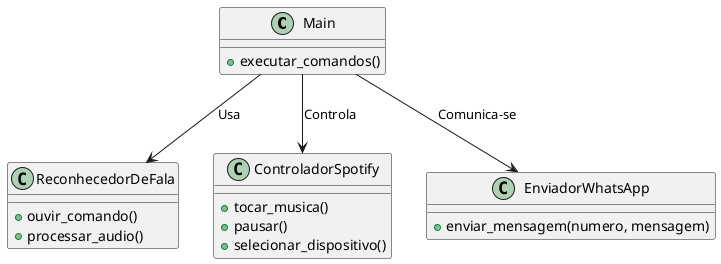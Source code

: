 @startuml

class "Main" {
    + executar_comandos()
}

class "ReconhecedorDeFala" {
    + ouvir_comando()
    + processar_audio()
}

class "ControladorSpotify" {
    + tocar_musica()
    + pausar()
    + selecionar_dispositivo()
}

class "EnviadorWhatsApp" {
    + enviar_mensagem(numero, mensagem)
}

Main --> ReconhecedorDeFala : "Usa"
Main --> ControladorSpotify : "Controla"
Main --> EnviadorWhatsApp : "Comunica-se"

@enduml
